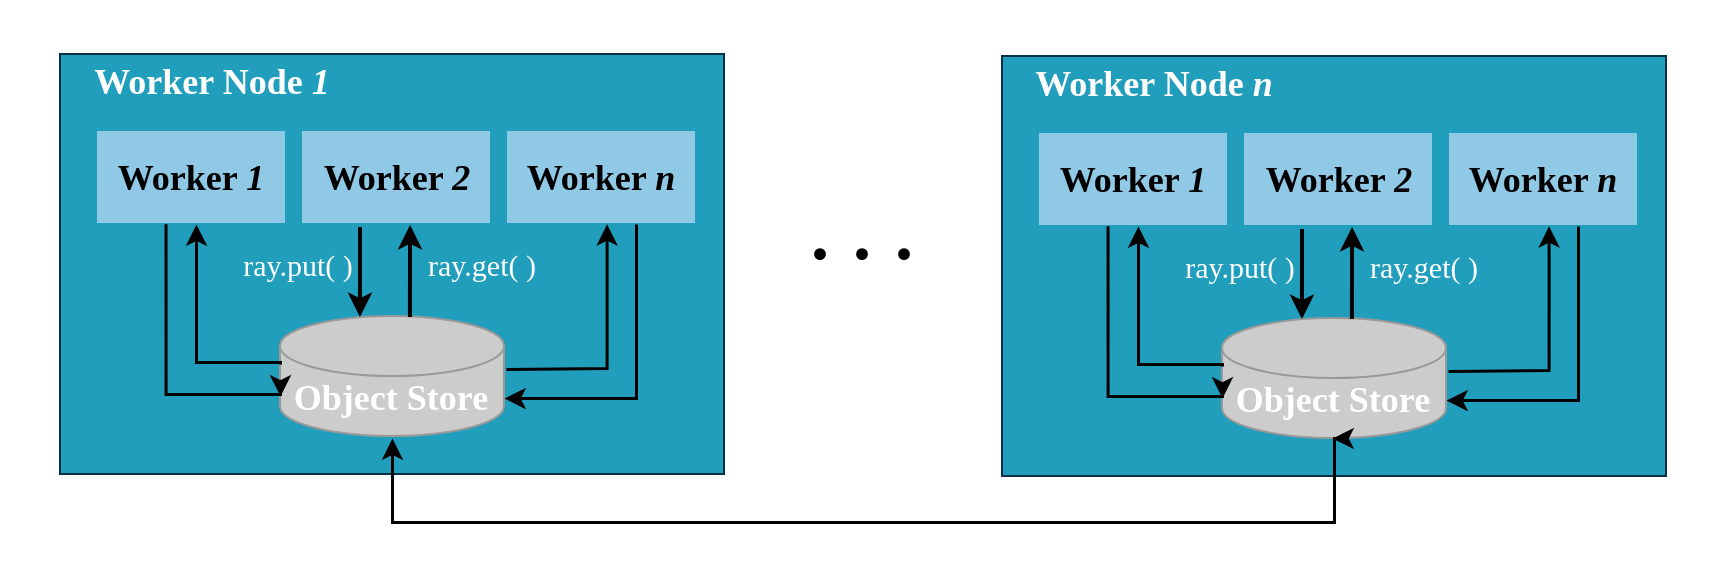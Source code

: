 <mxfile version="22.1.11" type="device">
  <diagram name="第 1 页" id="8zouSgYXD5k99NbAxjx4">
    <mxGraphModel dx="954" dy="617" grid="0" gridSize="10" guides="1" tooltips="1" connect="1" arrows="1" fold="1" page="1" pageScale="1" pageWidth="1169" pageHeight="1654" math="0" shadow="0">
      <root>
        <mxCell id="0" />
        <mxCell id="1" parent="0" />
        <mxCell id="un5LVtAN06cMrctS7c0H-1" value="" style="rounded=0;whiteSpace=wrap;html=1;strokeColor=none;fillColor=none;" vertex="1" parent="1">
          <mxGeometry x="67" y="143" width="862" height="286" as="geometry" />
        </mxCell>
        <mxCell id="el8Odf3a0tu2JMzaAIEp-1" value="" style="rounded=0;whiteSpace=wrap;html=1;strokeColor=#023047;fillColor=#219EBC;" parent="1" vertex="1">
          <mxGeometry x="97" y="170" width="332" height="210" as="geometry" />
        </mxCell>
        <mxCell id="el8Odf3a0tu2JMzaAIEp-3" value="&lt;font style=&quot;font-size: 18px;&quot; face=&quot;Times New Roman&quot;&gt;&lt;b&gt;Worker &lt;i&gt;1&lt;/i&gt;&lt;/b&gt;&lt;/font&gt;" style="rounded=0;whiteSpace=wrap;html=1;fillColor=#90C9E6;strokeColor=#219EBC;" parent="1" vertex="1">
          <mxGeometry x="115" y="208" width="95" height="47" as="geometry" />
        </mxCell>
        <mxCell id="el8Odf3a0tu2JMzaAIEp-6" value="&lt;b style=&quot;border-color: var(--border-color); font-family: &amp;quot;Times New Roman&amp;quot;; font-size: 18px;&quot;&gt;Worker &lt;i&gt;2&lt;/i&gt;&lt;/b&gt;" style="rounded=0;whiteSpace=wrap;html=1;fillColor=#90C9E6;strokeColor=#219EBC;" parent="1" vertex="1">
          <mxGeometry x="217.5" y="208" width="95" height="47" as="geometry" />
        </mxCell>
        <mxCell id="el8Odf3a0tu2JMzaAIEp-7" value="&lt;b style=&quot;border-color: var(--border-color); font-family: &amp;quot;Times New Roman&amp;quot;; font-size: 18px;&quot;&gt;Worker &lt;i&gt;n&lt;/i&gt;&lt;/b&gt;" style="rounded=0;whiteSpace=wrap;html=1;fillColor=#90C9E6;strokeColor=#219EBC;" parent="1" vertex="1">
          <mxGeometry x="320" y="208" width="95" height="47" as="geometry" />
        </mxCell>
        <mxCell id="el8Odf3a0tu2JMzaAIEp-8" value="&lt;font color=&quot;#ffffff&quot; style=&quot;font-size: 18px;&quot; face=&quot;Times New Roman&quot;&gt;&lt;b&gt;Worker Node &lt;i&gt;1&lt;/i&gt;&lt;/b&gt;&lt;/font&gt;" style="text;html=1;strokeColor=none;fillColor=none;align=center;verticalAlign=middle;whiteSpace=wrap;rounded=0;" parent="1" vertex="1">
          <mxGeometry x="83" y="169" width="180" height="30" as="geometry" />
        </mxCell>
        <mxCell id="el8Odf3a0tu2JMzaAIEp-9" value="" style="shape=cylinder3;whiteSpace=wrap;html=1;boundedLbl=1;backgroundOutline=1;size=15;fillColor=#CCCCCC;strokeColor=#999999;" parent="1" vertex="1">
          <mxGeometry x="207" y="301" width="112" height="60" as="geometry" />
        </mxCell>
        <mxCell id="el8Odf3a0tu2JMzaAIEp-10" value="&lt;font color=&quot;#ffffff&quot; style=&quot;font-size: 18px;&quot; face=&quot;Times New Roman&quot;&gt;&lt;b&gt;Object Store&lt;/b&gt;&lt;/font&gt;" style="text;html=1;strokeColor=none;fillColor=none;align=center;verticalAlign=middle;whiteSpace=wrap;rounded=0;" parent="1" vertex="1">
          <mxGeometry x="207" y="327" width="111" height="30" as="geometry" />
        </mxCell>
        <mxCell id="el8Odf3a0tu2JMzaAIEp-11" value="" style="endArrow=classic;html=1;rounded=0;entryX=0.357;entryY=0.025;entryDx=0;entryDy=0;entryPerimeter=0;strokeWidth=2;" parent="1" edge="1">
          <mxGeometry width="50" height="50" relative="1" as="geometry">
            <mxPoint x="247" y="256.5" as="sourcePoint" />
            <mxPoint x="246.984" y="301.5" as="targetPoint" />
          </mxGeometry>
        </mxCell>
        <mxCell id="el8Odf3a0tu2JMzaAIEp-15" value="" style="endArrow=classic;html=1;rounded=0;strokeWidth=2;entryX=0.574;entryY=0.989;entryDx=0;entryDy=0;entryPerimeter=0;exitX=0.58;exitY=-0.008;exitDx=0;exitDy=0;exitPerimeter=0;" parent="1" edge="1">
          <mxGeometry width="50" height="50" relative="1" as="geometry">
            <mxPoint x="271.96" y="301.52" as="sourcePoint" />
            <mxPoint x="272.03" y="255.483" as="targetPoint" />
          </mxGeometry>
        </mxCell>
        <mxCell id="el8Odf3a0tu2JMzaAIEp-18" value="&lt;font color=&quot;#ffffff&quot; style=&quot;font-size: 15px;&quot; face=&quot;Times New Roman&quot;&gt;ray.put( )&lt;/font&gt;" style="text;html=1;strokeColor=none;fillColor=none;align=center;verticalAlign=middle;whiteSpace=wrap;rounded=0;" parent="1" vertex="1">
          <mxGeometry x="186" y="257" width="60" height="36" as="geometry" />
        </mxCell>
        <mxCell id="el8Odf3a0tu2JMzaAIEp-19" value="&lt;font color=&quot;#ffffff&quot; style=&quot;font-size: 15px;&quot; face=&quot;Times New Roman&quot;&gt;ray.get( )&lt;/font&gt;" style="text;html=1;strokeColor=none;fillColor=none;align=center;verticalAlign=middle;whiteSpace=wrap;rounded=0;" parent="1" vertex="1">
          <mxGeometry x="278" y="257" width="60" height="36" as="geometry" />
        </mxCell>
        <mxCell id="el8Odf3a0tu2JMzaAIEp-21" value="" style="endArrow=classic;html=1;rounded=0;edgeStyle=orthogonalEdgeStyle;entryX=0.519;entryY=0.977;entryDx=0;entryDy=0;entryPerimeter=0;strokeWidth=1.5;" parent="1" edge="1">
          <mxGeometry width="50" height="50" relative="1" as="geometry">
            <mxPoint x="320" y="327.51" as="sourcePoint" />
            <mxPoint x="370.305" y="254.919" as="targetPoint" />
            <Array as="points">
              <mxPoint x="321" y="328" />
              <mxPoint x="370" y="327" />
            </Array>
          </mxGeometry>
        </mxCell>
        <mxCell id="el8Odf3a0tu2JMzaAIEp-26" value="" style="endArrow=classic;html=1;rounded=0;edgeStyle=orthogonalEdgeStyle;strokeWidth=1.5;" parent="1" edge="1">
          <mxGeometry width="50" height="50" relative="1" as="geometry">
            <mxPoint x="385" y="255" as="sourcePoint" />
            <mxPoint x="319" y="342.027" as="targetPoint" />
            <Array as="points">
              <mxPoint x="385" y="255" />
              <mxPoint x="385" y="342" />
            </Array>
          </mxGeometry>
        </mxCell>
        <mxCell id="el8Odf3a0tu2JMzaAIEp-30" value="" style="endArrow=classic;html=1;rounded=0;edgeStyle=orthogonalEdgeStyle;exitX=0;exitY=0;exitDx=0;exitDy=0;strokeWidth=1.5;" parent="1" edge="1">
          <mxGeometry width="50" height="50" relative="1" as="geometry">
            <mxPoint x="207" y="325" as="sourcePoint" />
            <mxPoint x="165" y="255" as="targetPoint" />
            <Array as="points">
              <mxPoint x="165" y="324" />
            </Array>
          </mxGeometry>
        </mxCell>
        <mxCell id="el8Odf3a0tu2JMzaAIEp-31" value="" style="endArrow=classic;html=1;rounded=0;edgeStyle=orthogonalEdgeStyle;exitX=0.366;exitY=0.997;exitDx=0;exitDy=0;exitPerimeter=0;strokeWidth=1.5;" parent="1" source="el8Odf3a0tu2JMzaAIEp-3" edge="1">
          <mxGeometry width="50" height="50" relative="1" as="geometry">
            <mxPoint x="157" y="391" as="sourcePoint" />
            <mxPoint x="207" y="341" as="targetPoint" />
            <Array as="points">
              <mxPoint x="150" y="340" />
              <mxPoint x="207" y="340" />
            </Array>
          </mxGeometry>
        </mxCell>
        <mxCell id="el8Odf3a0tu2JMzaAIEp-33" value="&lt;font style=&quot;font-size: 36px;&quot; face=&quot;Times New Roman&quot;&gt;&lt;b style=&quot;&quot;&gt;· · ·&lt;/b&gt;&lt;/font&gt;" style="text;html=1;strokeColor=none;fillColor=none;align=center;verticalAlign=middle;whiteSpace=wrap;rounded=0;" parent="1" vertex="1">
          <mxGeometry x="468" y="255" width="60" height="30" as="geometry" />
        </mxCell>
        <mxCell id="el8Odf3a0tu2JMzaAIEp-34" value="" style="rounded=0;whiteSpace=wrap;html=1;strokeColor=#023047;fillColor=#219EBC;" parent="1" vertex="1">
          <mxGeometry x="568" y="171" width="332" height="210" as="geometry" />
        </mxCell>
        <mxCell id="el8Odf3a0tu2JMzaAIEp-35" value="&lt;font style=&quot;font-size: 18px;&quot; face=&quot;Times New Roman&quot;&gt;&lt;b&gt;Worker &lt;i&gt;1&lt;/i&gt;&lt;/b&gt;&lt;/font&gt;" style="rounded=0;whiteSpace=wrap;html=1;fillColor=#90C9E6;strokeColor=#219EBC;" parent="1" vertex="1">
          <mxGeometry x="586" y="209" width="95" height="47" as="geometry" />
        </mxCell>
        <mxCell id="el8Odf3a0tu2JMzaAIEp-36" value="&lt;b style=&quot;border-color: var(--border-color); font-family: &amp;quot;Times New Roman&amp;quot;; font-size: 18px;&quot;&gt;Worker &lt;i&gt;2&lt;/i&gt;&lt;/b&gt;" style="rounded=0;whiteSpace=wrap;html=1;fillColor=#90C9E6;strokeColor=#219EBC;" parent="1" vertex="1">
          <mxGeometry x="688.5" y="209" width="95" height="47" as="geometry" />
        </mxCell>
        <mxCell id="el8Odf3a0tu2JMzaAIEp-37" value="&lt;b style=&quot;border-color: var(--border-color); font-family: &amp;quot;Times New Roman&amp;quot;; font-size: 18px;&quot;&gt;Worker &lt;i&gt;n&lt;/i&gt;&lt;/b&gt;" style="rounded=0;whiteSpace=wrap;html=1;fillColor=#90C9E6;strokeColor=#219EBC;" parent="1" vertex="1">
          <mxGeometry x="791" y="209" width="95" height="47" as="geometry" />
        </mxCell>
        <mxCell id="el8Odf3a0tu2JMzaAIEp-38" value="&lt;font color=&quot;#ffffff&quot; style=&quot;font-size: 18px;&quot; face=&quot;Times New Roman&quot;&gt;&lt;b&gt;Worker Node &lt;i&gt;n&lt;/i&gt;&lt;/b&gt;&lt;/font&gt;" style="text;html=1;strokeColor=none;fillColor=none;align=center;verticalAlign=middle;whiteSpace=wrap;rounded=0;" parent="1" vertex="1">
          <mxGeometry x="554" y="170" width="180" height="30" as="geometry" />
        </mxCell>
        <mxCell id="el8Odf3a0tu2JMzaAIEp-39" value="" style="shape=cylinder3;whiteSpace=wrap;html=1;boundedLbl=1;backgroundOutline=1;size=15;fillColor=#CCCCCC;strokeColor=#999999;" parent="1" vertex="1">
          <mxGeometry x="678" y="302" width="112" height="60" as="geometry" />
        </mxCell>
        <mxCell id="el8Odf3a0tu2JMzaAIEp-40" value="&lt;font color=&quot;#ffffff&quot; style=&quot;font-size: 18px;&quot; face=&quot;Times New Roman&quot;&gt;&lt;b&gt;Object Store&lt;/b&gt;&lt;/font&gt;" style="text;html=1;strokeColor=none;fillColor=none;align=center;verticalAlign=middle;whiteSpace=wrap;rounded=0;" parent="1" vertex="1">
          <mxGeometry x="678" y="328" width="111" height="30" as="geometry" />
        </mxCell>
        <mxCell id="el8Odf3a0tu2JMzaAIEp-41" value="" style="endArrow=classic;html=1;rounded=0;entryX=0.357;entryY=0.025;entryDx=0;entryDy=0;entryPerimeter=0;strokeWidth=2;" parent="1" edge="1">
          <mxGeometry width="50" height="50" relative="1" as="geometry">
            <mxPoint x="718" y="257.5" as="sourcePoint" />
            <mxPoint x="717.984" y="302.5" as="targetPoint" />
          </mxGeometry>
        </mxCell>
        <mxCell id="el8Odf3a0tu2JMzaAIEp-42" value="" style="endArrow=classic;html=1;rounded=0;strokeWidth=2;entryX=0.574;entryY=0.989;entryDx=0;entryDy=0;entryPerimeter=0;exitX=0.58;exitY=-0.008;exitDx=0;exitDy=0;exitPerimeter=0;" parent="1" edge="1">
          <mxGeometry width="50" height="50" relative="1" as="geometry">
            <mxPoint x="742.96" y="302.52" as="sourcePoint" />
            <mxPoint x="743.03" y="256.483" as="targetPoint" />
          </mxGeometry>
        </mxCell>
        <mxCell id="el8Odf3a0tu2JMzaAIEp-43" value="&lt;font color=&quot;#ffffff&quot; style=&quot;font-size: 15px;&quot; face=&quot;Times New Roman&quot;&gt;ray.put( )&lt;/font&gt;" style="text;html=1;strokeColor=none;fillColor=none;align=center;verticalAlign=middle;whiteSpace=wrap;rounded=0;" parent="1" vertex="1">
          <mxGeometry x="657" y="258" width="60" height="36" as="geometry" />
        </mxCell>
        <mxCell id="el8Odf3a0tu2JMzaAIEp-44" value="&lt;font color=&quot;#ffffff&quot; style=&quot;font-size: 15px;&quot; face=&quot;Times New Roman&quot;&gt;ray.get( )&lt;/font&gt;" style="text;html=1;strokeColor=none;fillColor=none;align=center;verticalAlign=middle;whiteSpace=wrap;rounded=0;" parent="1" vertex="1">
          <mxGeometry x="749" y="258" width="60" height="36" as="geometry" />
        </mxCell>
        <mxCell id="el8Odf3a0tu2JMzaAIEp-45" value="" style="endArrow=classic;html=1;rounded=0;edgeStyle=orthogonalEdgeStyle;entryX=0.519;entryY=0.977;entryDx=0;entryDy=0;entryPerimeter=0;strokeWidth=1.5;" parent="1" edge="1">
          <mxGeometry width="50" height="50" relative="1" as="geometry">
            <mxPoint x="791" y="328.51" as="sourcePoint" />
            <mxPoint x="841.305" y="255.919" as="targetPoint" />
            <Array as="points">
              <mxPoint x="792" y="329" />
              <mxPoint x="841" y="328" />
            </Array>
          </mxGeometry>
        </mxCell>
        <mxCell id="el8Odf3a0tu2JMzaAIEp-46" value="" style="endArrow=classic;html=1;rounded=0;edgeStyle=orthogonalEdgeStyle;strokeWidth=1.5;" parent="1" edge="1">
          <mxGeometry width="50" height="50" relative="1" as="geometry">
            <mxPoint x="856" y="256" as="sourcePoint" />
            <mxPoint x="790" y="343.027" as="targetPoint" />
            <Array as="points">
              <mxPoint x="856" y="256" />
              <mxPoint x="856" y="343" />
            </Array>
          </mxGeometry>
        </mxCell>
        <mxCell id="el8Odf3a0tu2JMzaAIEp-47" value="" style="endArrow=classic;html=1;rounded=0;edgeStyle=orthogonalEdgeStyle;exitX=0;exitY=0;exitDx=0;exitDy=0;strokeWidth=1.5;" parent="1" edge="1">
          <mxGeometry width="50" height="50" relative="1" as="geometry">
            <mxPoint x="678" y="326" as="sourcePoint" />
            <mxPoint x="636" y="256" as="targetPoint" />
            <Array as="points">
              <mxPoint x="636" y="325" />
            </Array>
          </mxGeometry>
        </mxCell>
        <mxCell id="el8Odf3a0tu2JMzaAIEp-48" value="" style="endArrow=classic;html=1;rounded=0;edgeStyle=orthogonalEdgeStyle;exitX=0.366;exitY=0.997;exitDx=0;exitDy=0;exitPerimeter=0;strokeWidth=1.5;" parent="1" source="el8Odf3a0tu2JMzaAIEp-35" edge="1">
          <mxGeometry width="50" height="50" relative="1" as="geometry">
            <mxPoint x="628" y="392" as="sourcePoint" />
            <mxPoint x="678" y="342" as="targetPoint" />
            <Array as="points">
              <mxPoint x="621" y="341" />
              <mxPoint x="678" y="341" />
            </Array>
          </mxGeometry>
        </mxCell>
        <mxCell id="el8Odf3a0tu2JMzaAIEp-49" value="" style="endArrow=classic;startArrow=classic;html=1;rounded=0;edgeStyle=orthogonalEdgeStyle;strokeWidth=1.5;" parent="1" edge="1">
          <mxGeometry width="50" height="50" relative="1" as="geometry">
            <mxPoint x="263" y="362" as="sourcePoint" />
            <mxPoint x="733" y="362" as="targetPoint" />
            <Array as="points">
              <mxPoint x="263" y="404" />
              <mxPoint x="734" y="404" />
              <mxPoint x="734" y="362" />
            </Array>
          </mxGeometry>
        </mxCell>
      </root>
    </mxGraphModel>
  </diagram>
</mxfile>
